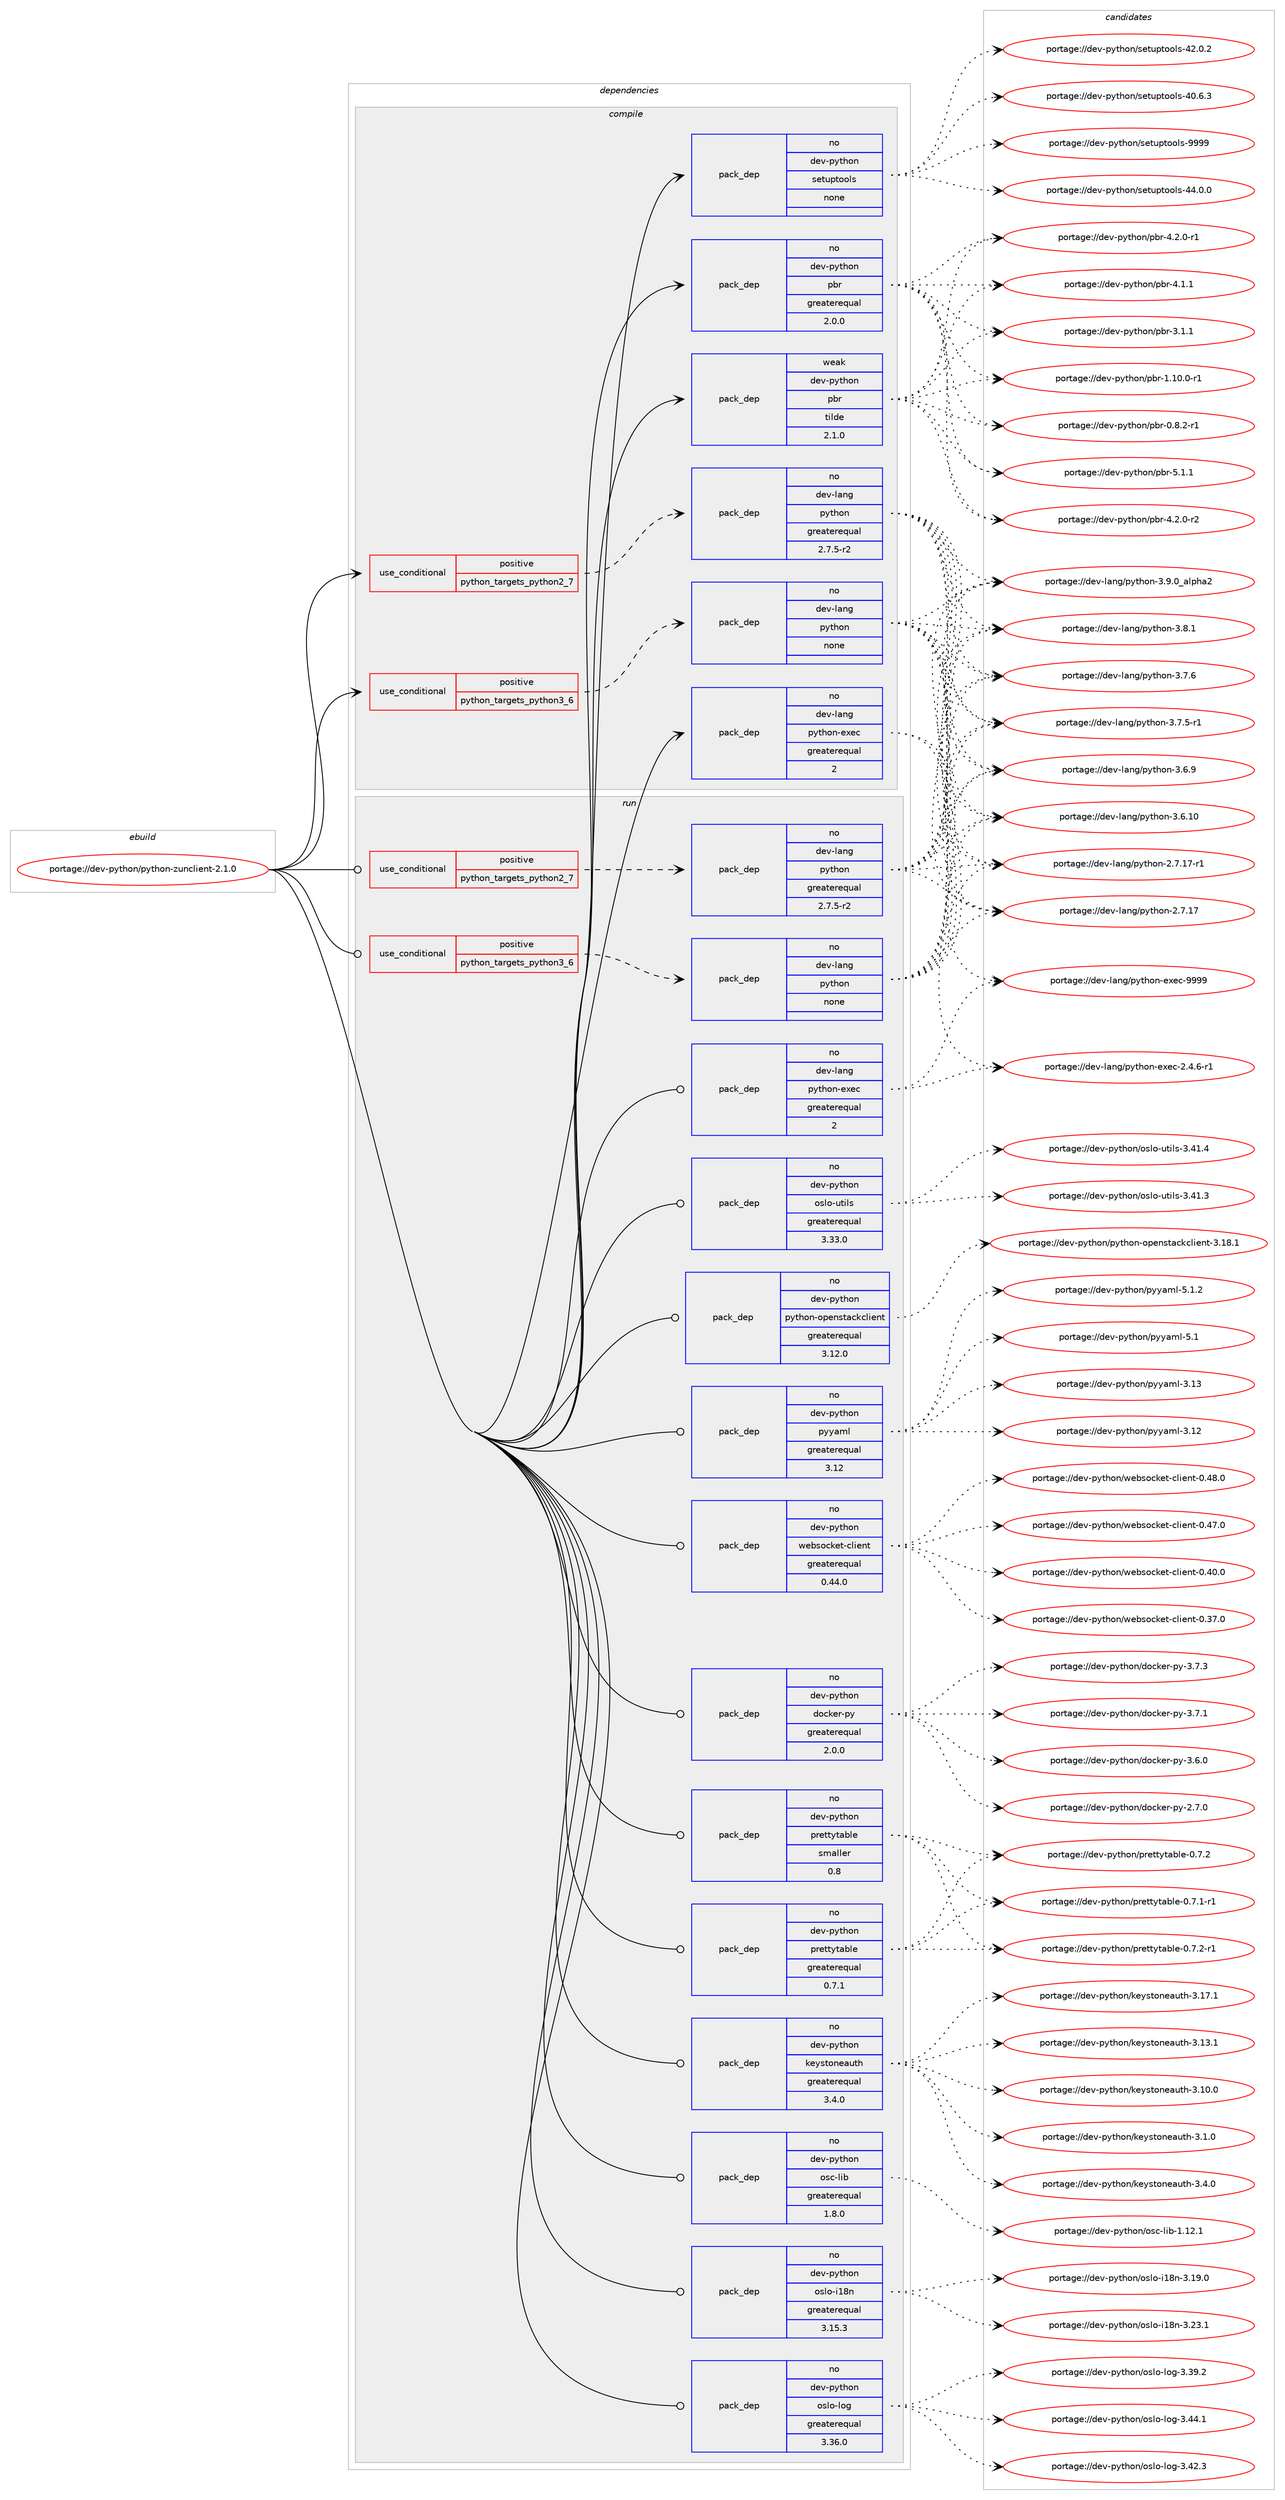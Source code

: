 digraph prolog {

# *************
# Graph options
# *************

newrank=true;
concentrate=true;
compound=true;
graph [rankdir=LR,fontname=Helvetica,fontsize=10,ranksep=1.5];#, ranksep=2.5, nodesep=0.2];
edge  [arrowhead=vee];
node  [fontname=Helvetica,fontsize=10];

# **********
# The ebuild
# **********

subgraph cluster_leftcol {
color=gray;
rank=same;
label=<<i>ebuild</i>>;
id [label="portage://dev-python/python-zunclient-2.1.0", color=red, width=4, href="../dev-python/python-zunclient-2.1.0.svg"];
}

# ****************
# The dependencies
# ****************

subgraph cluster_midcol {
color=gray;
label=<<i>dependencies</i>>;
subgraph cluster_compile {
fillcolor="#eeeeee";
style=filled;
label=<<i>compile</i>>;
subgraph cond107399 {
dependency430392 [label=<<TABLE BORDER="0" CELLBORDER="1" CELLSPACING="0" CELLPADDING="4"><TR><TD ROWSPAN="3" CELLPADDING="10">use_conditional</TD></TR><TR><TD>positive</TD></TR><TR><TD>python_targets_python2_7</TD></TR></TABLE>>, shape=none, color=red];
subgraph pack318081 {
dependency430393 [label=<<TABLE BORDER="0" CELLBORDER="1" CELLSPACING="0" CELLPADDING="4" WIDTH="220"><TR><TD ROWSPAN="6" CELLPADDING="30">pack_dep</TD></TR><TR><TD WIDTH="110">no</TD></TR><TR><TD>dev-lang</TD></TR><TR><TD>python</TD></TR><TR><TD>greaterequal</TD></TR><TR><TD>2.7.5-r2</TD></TR></TABLE>>, shape=none, color=blue];
}
dependency430392:e -> dependency430393:w [weight=20,style="dashed",arrowhead="vee"];
}
id:e -> dependency430392:w [weight=20,style="solid",arrowhead="vee"];
subgraph cond107400 {
dependency430394 [label=<<TABLE BORDER="0" CELLBORDER="1" CELLSPACING="0" CELLPADDING="4"><TR><TD ROWSPAN="3" CELLPADDING="10">use_conditional</TD></TR><TR><TD>positive</TD></TR><TR><TD>python_targets_python3_6</TD></TR></TABLE>>, shape=none, color=red];
subgraph pack318082 {
dependency430395 [label=<<TABLE BORDER="0" CELLBORDER="1" CELLSPACING="0" CELLPADDING="4" WIDTH="220"><TR><TD ROWSPAN="6" CELLPADDING="30">pack_dep</TD></TR><TR><TD WIDTH="110">no</TD></TR><TR><TD>dev-lang</TD></TR><TR><TD>python</TD></TR><TR><TD>none</TD></TR><TR><TD></TD></TR></TABLE>>, shape=none, color=blue];
}
dependency430394:e -> dependency430395:w [weight=20,style="dashed",arrowhead="vee"];
}
id:e -> dependency430394:w [weight=20,style="solid",arrowhead="vee"];
subgraph pack318083 {
dependency430396 [label=<<TABLE BORDER="0" CELLBORDER="1" CELLSPACING="0" CELLPADDING="4" WIDTH="220"><TR><TD ROWSPAN="6" CELLPADDING="30">pack_dep</TD></TR><TR><TD WIDTH="110">no</TD></TR><TR><TD>dev-lang</TD></TR><TR><TD>python-exec</TD></TR><TR><TD>greaterequal</TD></TR><TR><TD>2</TD></TR></TABLE>>, shape=none, color=blue];
}
id:e -> dependency430396:w [weight=20,style="solid",arrowhead="vee"];
subgraph pack318084 {
dependency430397 [label=<<TABLE BORDER="0" CELLBORDER="1" CELLSPACING="0" CELLPADDING="4" WIDTH="220"><TR><TD ROWSPAN="6" CELLPADDING="30">pack_dep</TD></TR><TR><TD WIDTH="110">no</TD></TR><TR><TD>dev-python</TD></TR><TR><TD>pbr</TD></TR><TR><TD>greaterequal</TD></TR><TR><TD>2.0.0</TD></TR></TABLE>>, shape=none, color=blue];
}
id:e -> dependency430397:w [weight=20,style="solid",arrowhead="vee"];
subgraph pack318085 {
dependency430398 [label=<<TABLE BORDER="0" CELLBORDER="1" CELLSPACING="0" CELLPADDING="4" WIDTH="220"><TR><TD ROWSPAN="6" CELLPADDING="30">pack_dep</TD></TR><TR><TD WIDTH="110">no</TD></TR><TR><TD>dev-python</TD></TR><TR><TD>setuptools</TD></TR><TR><TD>none</TD></TR><TR><TD></TD></TR></TABLE>>, shape=none, color=blue];
}
id:e -> dependency430398:w [weight=20,style="solid",arrowhead="vee"];
subgraph pack318086 {
dependency430399 [label=<<TABLE BORDER="0" CELLBORDER="1" CELLSPACING="0" CELLPADDING="4" WIDTH="220"><TR><TD ROWSPAN="6" CELLPADDING="30">pack_dep</TD></TR><TR><TD WIDTH="110">weak</TD></TR><TR><TD>dev-python</TD></TR><TR><TD>pbr</TD></TR><TR><TD>tilde</TD></TR><TR><TD>2.1.0</TD></TR></TABLE>>, shape=none, color=blue];
}
id:e -> dependency430399:w [weight=20,style="solid",arrowhead="vee"];
}
subgraph cluster_compileandrun {
fillcolor="#eeeeee";
style=filled;
label=<<i>compile and run</i>>;
}
subgraph cluster_run {
fillcolor="#eeeeee";
style=filled;
label=<<i>run</i>>;
subgraph cond107401 {
dependency430400 [label=<<TABLE BORDER="0" CELLBORDER="1" CELLSPACING="0" CELLPADDING="4"><TR><TD ROWSPAN="3" CELLPADDING="10">use_conditional</TD></TR><TR><TD>positive</TD></TR><TR><TD>python_targets_python2_7</TD></TR></TABLE>>, shape=none, color=red];
subgraph pack318087 {
dependency430401 [label=<<TABLE BORDER="0" CELLBORDER="1" CELLSPACING="0" CELLPADDING="4" WIDTH="220"><TR><TD ROWSPAN="6" CELLPADDING="30">pack_dep</TD></TR><TR><TD WIDTH="110">no</TD></TR><TR><TD>dev-lang</TD></TR><TR><TD>python</TD></TR><TR><TD>greaterequal</TD></TR><TR><TD>2.7.5-r2</TD></TR></TABLE>>, shape=none, color=blue];
}
dependency430400:e -> dependency430401:w [weight=20,style="dashed",arrowhead="vee"];
}
id:e -> dependency430400:w [weight=20,style="solid",arrowhead="odot"];
subgraph cond107402 {
dependency430402 [label=<<TABLE BORDER="0" CELLBORDER="1" CELLSPACING="0" CELLPADDING="4"><TR><TD ROWSPAN="3" CELLPADDING="10">use_conditional</TD></TR><TR><TD>positive</TD></TR><TR><TD>python_targets_python3_6</TD></TR></TABLE>>, shape=none, color=red];
subgraph pack318088 {
dependency430403 [label=<<TABLE BORDER="0" CELLBORDER="1" CELLSPACING="0" CELLPADDING="4" WIDTH="220"><TR><TD ROWSPAN="6" CELLPADDING="30">pack_dep</TD></TR><TR><TD WIDTH="110">no</TD></TR><TR><TD>dev-lang</TD></TR><TR><TD>python</TD></TR><TR><TD>none</TD></TR><TR><TD></TD></TR></TABLE>>, shape=none, color=blue];
}
dependency430402:e -> dependency430403:w [weight=20,style="dashed",arrowhead="vee"];
}
id:e -> dependency430402:w [weight=20,style="solid",arrowhead="odot"];
subgraph pack318089 {
dependency430404 [label=<<TABLE BORDER="0" CELLBORDER="1" CELLSPACING="0" CELLPADDING="4" WIDTH="220"><TR><TD ROWSPAN="6" CELLPADDING="30">pack_dep</TD></TR><TR><TD WIDTH="110">no</TD></TR><TR><TD>dev-lang</TD></TR><TR><TD>python-exec</TD></TR><TR><TD>greaterequal</TD></TR><TR><TD>2</TD></TR></TABLE>>, shape=none, color=blue];
}
id:e -> dependency430404:w [weight=20,style="solid",arrowhead="odot"];
subgraph pack318090 {
dependency430405 [label=<<TABLE BORDER="0" CELLBORDER="1" CELLSPACING="0" CELLPADDING="4" WIDTH="220"><TR><TD ROWSPAN="6" CELLPADDING="30">pack_dep</TD></TR><TR><TD WIDTH="110">no</TD></TR><TR><TD>dev-python</TD></TR><TR><TD>docker-py</TD></TR><TR><TD>greaterequal</TD></TR><TR><TD>2.0.0</TD></TR></TABLE>>, shape=none, color=blue];
}
id:e -> dependency430405:w [weight=20,style="solid",arrowhead="odot"];
subgraph pack318091 {
dependency430406 [label=<<TABLE BORDER="0" CELLBORDER="1" CELLSPACING="0" CELLPADDING="4" WIDTH="220"><TR><TD ROWSPAN="6" CELLPADDING="30">pack_dep</TD></TR><TR><TD WIDTH="110">no</TD></TR><TR><TD>dev-python</TD></TR><TR><TD>keystoneauth</TD></TR><TR><TD>greaterequal</TD></TR><TR><TD>3.4.0</TD></TR></TABLE>>, shape=none, color=blue];
}
id:e -> dependency430406:w [weight=20,style="solid",arrowhead="odot"];
subgraph pack318092 {
dependency430407 [label=<<TABLE BORDER="0" CELLBORDER="1" CELLSPACING="0" CELLPADDING="4" WIDTH="220"><TR><TD ROWSPAN="6" CELLPADDING="30">pack_dep</TD></TR><TR><TD WIDTH="110">no</TD></TR><TR><TD>dev-python</TD></TR><TR><TD>osc-lib</TD></TR><TR><TD>greaterequal</TD></TR><TR><TD>1.8.0</TD></TR></TABLE>>, shape=none, color=blue];
}
id:e -> dependency430407:w [weight=20,style="solid",arrowhead="odot"];
subgraph pack318093 {
dependency430408 [label=<<TABLE BORDER="0" CELLBORDER="1" CELLSPACING="0" CELLPADDING="4" WIDTH="220"><TR><TD ROWSPAN="6" CELLPADDING="30">pack_dep</TD></TR><TR><TD WIDTH="110">no</TD></TR><TR><TD>dev-python</TD></TR><TR><TD>oslo-i18n</TD></TR><TR><TD>greaterequal</TD></TR><TR><TD>3.15.3</TD></TR></TABLE>>, shape=none, color=blue];
}
id:e -> dependency430408:w [weight=20,style="solid",arrowhead="odot"];
subgraph pack318094 {
dependency430409 [label=<<TABLE BORDER="0" CELLBORDER="1" CELLSPACING="0" CELLPADDING="4" WIDTH="220"><TR><TD ROWSPAN="6" CELLPADDING="30">pack_dep</TD></TR><TR><TD WIDTH="110">no</TD></TR><TR><TD>dev-python</TD></TR><TR><TD>oslo-log</TD></TR><TR><TD>greaterequal</TD></TR><TR><TD>3.36.0</TD></TR></TABLE>>, shape=none, color=blue];
}
id:e -> dependency430409:w [weight=20,style="solid",arrowhead="odot"];
subgraph pack318095 {
dependency430410 [label=<<TABLE BORDER="0" CELLBORDER="1" CELLSPACING="0" CELLPADDING="4" WIDTH="220"><TR><TD ROWSPAN="6" CELLPADDING="30">pack_dep</TD></TR><TR><TD WIDTH="110">no</TD></TR><TR><TD>dev-python</TD></TR><TR><TD>oslo-utils</TD></TR><TR><TD>greaterequal</TD></TR><TR><TD>3.33.0</TD></TR></TABLE>>, shape=none, color=blue];
}
id:e -> dependency430410:w [weight=20,style="solid",arrowhead="odot"];
subgraph pack318096 {
dependency430411 [label=<<TABLE BORDER="0" CELLBORDER="1" CELLSPACING="0" CELLPADDING="4" WIDTH="220"><TR><TD ROWSPAN="6" CELLPADDING="30">pack_dep</TD></TR><TR><TD WIDTH="110">no</TD></TR><TR><TD>dev-python</TD></TR><TR><TD>prettytable</TD></TR><TR><TD>greaterequal</TD></TR><TR><TD>0.7.1</TD></TR></TABLE>>, shape=none, color=blue];
}
id:e -> dependency430411:w [weight=20,style="solid",arrowhead="odot"];
subgraph pack318097 {
dependency430412 [label=<<TABLE BORDER="0" CELLBORDER="1" CELLSPACING="0" CELLPADDING="4" WIDTH="220"><TR><TD ROWSPAN="6" CELLPADDING="30">pack_dep</TD></TR><TR><TD WIDTH="110">no</TD></TR><TR><TD>dev-python</TD></TR><TR><TD>prettytable</TD></TR><TR><TD>smaller</TD></TR><TR><TD>0.8</TD></TR></TABLE>>, shape=none, color=blue];
}
id:e -> dependency430412:w [weight=20,style="solid",arrowhead="odot"];
subgraph pack318098 {
dependency430413 [label=<<TABLE BORDER="0" CELLBORDER="1" CELLSPACING="0" CELLPADDING="4" WIDTH="220"><TR><TD ROWSPAN="6" CELLPADDING="30">pack_dep</TD></TR><TR><TD WIDTH="110">no</TD></TR><TR><TD>dev-python</TD></TR><TR><TD>python-openstackclient</TD></TR><TR><TD>greaterequal</TD></TR><TR><TD>3.12.0</TD></TR></TABLE>>, shape=none, color=blue];
}
id:e -> dependency430413:w [weight=20,style="solid",arrowhead="odot"];
subgraph pack318099 {
dependency430414 [label=<<TABLE BORDER="0" CELLBORDER="1" CELLSPACING="0" CELLPADDING="4" WIDTH="220"><TR><TD ROWSPAN="6" CELLPADDING="30">pack_dep</TD></TR><TR><TD WIDTH="110">no</TD></TR><TR><TD>dev-python</TD></TR><TR><TD>pyyaml</TD></TR><TR><TD>greaterequal</TD></TR><TR><TD>3.12</TD></TR></TABLE>>, shape=none, color=blue];
}
id:e -> dependency430414:w [weight=20,style="solid",arrowhead="odot"];
subgraph pack318100 {
dependency430415 [label=<<TABLE BORDER="0" CELLBORDER="1" CELLSPACING="0" CELLPADDING="4" WIDTH="220"><TR><TD ROWSPAN="6" CELLPADDING="30">pack_dep</TD></TR><TR><TD WIDTH="110">no</TD></TR><TR><TD>dev-python</TD></TR><TR><TD>websocket-client</TD></TR><TR><TD>greaterequal</TD></TR><TR><TD>0.44.0</TD></TR></TABLE>>, shape=none, color=blue];
}
id:e -> dependency430415:w [weight=20,style="solid",arrowhead="odot"];
}
}

# **************
# The candidates
# **************

subgraph cluster_choices {
rank=same;
color=gray;
label=<<i>candidates</i>>;

subgraph choice318081 {
color=black;
nodesep=1;
choice10010111845108971101034711212111610411111045514657464895971081121049750 [label="portage://dev-lang/python-3.9.0_alpha2", color=red, width=4,href="../dev-lang/python-3.9.0_alpha2.svg"];
choice100101118451089711010347112121116104111110455146564649 [label="portage://dev-lang/python-3.8.1", color=red, width=4,href="../dev-lang/python-3.8.1.svg"];
choice100101118451089711010347112121116104111110455146554654 [label="portage://dev-lang/python-3.7.6", color=red, width=4,href="../dev-lang/python-3.7.6.svg"];
choice1001011184510897110103471121211161041111104551465546534511449 [label="portage://dev-lang/python-3.7.5-r1", color=red, width=4,href="../dev-lang/python-3.7.5-r1.svg"];
choice100101118451089711010347112121116104111110455146544657 [label="portage://dev-lang/python-3.6.9", color=red, width=4,href="../dev-lang/python-3.6.9.svg"];
choice10010111845108971101034711212111610411111045514654464948 [label="portage://dev-lang/python-3.6.10", color=red, width=4,href="../dev-lang/python-3.6.10.svg"];
choice100101118451089711010347112121116104111110455046554649554511449 [label="portage://dev-lang/python-2.7.17-r1", color=red, width=4,href="../dev-lang/python-2.7.17-r1.svg"];
choice10010111845108971101034711212111610411111045504655464955 [label="portage://dev-lang/python-2.7.17", color=red, width=4,href="../dev-lang/python-2.7.17.svg"];
dependency430393:e -> choice10010111845108971101034711212111610411111045514657464895971081121049750:w [style=dotted,weight="100"];
dependency430393:e -> choice100101118451089711010347112121116104111110455146564649:w [style=dotted,weight="100"];
dependency430393:e -> choice100101118451089711010347112121116104111110455146554654:w [style=dotted,weight="100"];
dependency430393:e -> choice1001011184510897110103471121211161041111104551465546534511449:w [style=dotted,weight="100"];
dependency430393:e -> choice100101118451089711010347112121116104111110455146544657:w [style=dotted,weight="100"];
dependency430393:e -> choice10010111845108971101034711212111610411111045514654464948:w [style=dotted,weight="100"];
dependency430393:e -> choice100101118451089711010347112121116104111110455046554649554511449:w [style=dotted,weight="100"];
dependency430393:e -> choice10010111845108971101034711212111610411111045504655464955:w [style=dotted,weight="100"];
}
subgraph choice318082 {
color=black;
nodesep=1;
choice10010111845108971101034711212111610411111045514657464895971081121049750 [label="portage://dev-lang/python-3.9.0_alpha2", color=red, width=4,href="../dev-lang/python-3.9.0_alpha2.svg"];
choice100101118451089711010347112121116104111110455146564649 [label="portage://dev-lang/python-3.8.1", color=red, width=4,href="../dev-lang/python-3.8.1.svg"];
choice100101118451089711010347112121116104111110455146554654 [label="portage://dev-lang/python-3.7.6", color=red, width=4,href="../dev-lang/python-3.7.6.svg"];
choice1001011184510897110103471121211161041111104551465546534511449 [label="portage://dev-lang/python-3.7.5-r1", color=red, width=4,href="../dev-lang/python-3.7.5-r1.svg"];
choice100101118451089711010347112121116104111110455146544657 [label="portage://dev-lang/python-3.6.9", color=red, width=4,href="../dev-lang/python-3.6.9.svg"];
choice10010111845108971101034711212111610411111045514654464948 [label="portage://dev-lang/python-3.6.10", color=red, width=4,href="../dev-lang/python-3.6.10.svg"];
choice100101118451089711010347112121116104111110455046554649554511449 [label="portage://dev-lang/python-2.7.17-r1", color=red, width=4,href="../dev-lang/python-2.7.17-r1.svg"];
choice10010111845108971101034711212111610411111045504655464955 [label="portage://dev-lang/python-2.7.17", color=red, width=4,href="../dev-lang/python-2.7.17.svg"];
dependency430395:e -> choice10010111845108971101034711212111610411111045514657464895971081121049750:w [style=dotted,weight="100"];
dependency430395:e -> choice100101118451089711010347112121116104111110455146564649:w [style=dotted,weight="100"];
dependency430395:e -> choice100101118451089711010347112121116104111110455146554654:w [style=dotted,weight="100"];
dependency430395:e -> choice1001011184510897110103471121211161041111104551465546534511449:w [style=dotted,weight="100"];
dependency430395:e -> choice100101118451089711010347112121116104111110455146544657:w [style=dotted,weight="100"];
dependency430395:e -> choice10010111845108971101034711212111610411111045514654464948:w [style=dotted,weight="100"];
dependency430395:e -> choice100101118451089711010347112121116104111110455046554649554511449:w [style=dotted,weight="100"];
dependency430395:e -> choice10010111845108971101034711212111610411111045504655464955:w [style=dotted,weight="100"];
}
subgraph choice318083 {
color=black;
nodesep=1;
choice10010111845108971101034711212111610411111045101120101994557575757 [label="portage://dev-lang/python-exec-9999", color=red, width=4,href="../dev-lang/python-exec-9999.svg"];
choice10010111845108971101034711212111610411111045101120101994550465246544511449 [label="portage://dev-lang/python-exec-2.4.6-r1", color=red, width=4,href="../dev-lang/python-exec-2.4.6-r1.svg"];
dependency430396:e -> choice10010111845108971101034711212111610411111045101120101994557575757:w [style=dotted,weight="100"];
dependency430396:e -> choice10010111845108971101034711212111610411111045101120101994550465246544511449:w [style=dotted,weight="100"];
}
subgraph choice318084 {
color=black;
nodesep=1;
choice100101118451121211161041111104711298114455346494649 [label="portage://dev-python/pbr-5.1.1", color=red, width=4,href="../dev-python/pbr-5.1.1.svg"];
choice1001011184511212111610411111047112981144552465046484511450 [label="portage://dev-python/pbr-4.2.0-r2", color=red, width=4,href="../dev-python/pbr-4.2.0-r2.svg"];
choice1001011184511212111610411111047112981144552465046484511449 [label="portage://dev-python/pbr-4.2.0-r1", color=red, width=4,href="../dev-python/pbr-4.2.0-r1.svg"];
choice100101118451121211161041111104711298114455246494649 [label="portage://dev-python/pbr-4.1.1", color=red, width=4,href="../dev-python/pbr-4.1.1.svg"];
choice100101118451121211161041111104711298114455146494649 [label="portage://dev-python/pbr-3.1.1", color=red, width=4,href="../dev-python/pbr-3.1.1.svg"];
choice100101118451121211161041111104711298114454946494846484511449 [label="portage://dev-python/pbr-1.10.0-r1", color=red, width=4,href="../dev-python/pbr-1.10.0-r1.svg"];
choice1001011184511212111610411111047112981144548465646504511449 [label="portage://dev-python/pbr-0.8.2-r1", color=red, width=4,href="../dev-python/pbr-0.8.2-r1.svg"];
dependency430397:e -> choice100101118451121211161041111104711298114455346494649:w [style=dotted,weight="100"];
dependency430397:e -> choice1001011184511212111610411111047112981144552465046484511450:w [style=dotted,weight="100"];
dependency430397:e -> choice1001011184511212111610411111047112981144552465046484511449:w [style=dotted,weight="100"];
dependency430397:e -> choice100101118451121211161041111104711298114455246494649:w [style=dotted,weight="100"];
dependency430397:e -> choice100101118451121211161041111104711298114455146494649:w [style=dotted,weight="100"];
dependency430397:e -> choice100101118451121211161041111104711298114454946494846484511449:w [style=dotted,weight="100"];
dependency430397:e -> choice1001011184511212111610411111047112981144548465646504511449:w [style=dotted,weight="100"];
}
subgraph choice318085 {
color=black;
nodesep=1;
choice10010111845112121116104111110471151011161171121161111111081154557575757 [label="portage://dev-python/setuptools-9999", color=red, width=4,href="../dev-python/setuptools-9999.svg"];
choice100101118451121211161041111104711510111611711211611111110811545525246484648 [label="portage://dev-python/setuptools-44.0.0", color=red, width=4,href="../dev-python/setuptools-44.0.0.svg"];
choice100101118451121211161041111104711510111611711211611111110811545525046484650 [label="portage://dev-python/setuptools-42.0.2", color=red, width=4,href="../dev-python/setuptools-42.0.2.svg"];
choice100101118451121211161041111104711510111611711211611111110811545524846544651 [label="portage://dev-python/setuptools-40.6.3", color=red, width=4,href="../dev-python/setuptools-40.6.3.svg"];
dependency430398:e -> choice10010111845112121116104111110471151011161171121161111111081154557575757:w [style=dotted,weight="100"];
dependency430398:e -> choice100101118451121211161041111104711510111611711211611111110811545525246484648:w [style=dotted,weight="100"];
dependency430398:e -> choice100101118451121211161041111104711510111611711211611111110811545525046484650:w [style=dotted,weight="100"];
dependency430398:e -> choice100101118451121211161041111104711510111611711211611111110811545524846544651:w [style=dotted,weight="100"];
}
subgraph choice318086 {
color=black;
nodesep=1;
choice100101118451121211161041111104711298114455346494649 [label="portage://dev-python/pbr-5.1.1", color=red, width=4,href="../dev-python/pbr-5.1.1.svg"];
choice1001011184511212111610411111047112981144552465046484511450 [label="portage://dev-python/pbr-4.2.0-r2", color=red, width=4,href="../dev-python/pbr-4.2.0-r2.svg"];
choice1001011184511212111610411111047112981144552465046484511449 [label="portage://dev-python/pbr-4.2.0-r1", color=red, width=4,href="../dev-python/pbr-4.2.0-r1.svg"];
choice100101118451121211161041111104711298114455246494649 [label="portage://dev-python/pbr-4.1.1", color=red, width=4,href="../dev-python/pbr-4.1.1.svg"];
choice100101118451121211161041111104711298114455146494649 [label="portage://dev-python/pbr-3.1.1", color=red, width=4,href="../dev-python/pbr-3.1.1.svg"];
choice100101118451121211161041111104711298114454946494846484511449 [label="portage://dev-python/pbr-1.10.0-r1", color=red, width=4,href="../dev-python/pbr-1.10.0-r1.svg"];
choice1001011184511212111610411111047112981144548465646504511449 [label="portage://dev-python/pbr-0.8.2-r1", color=red, width=4,href="../dev-python/pbr-0.8.2-r1.svg"];
dependency430399:e -> choice100101118451121211161041111104711298114455346494649:w [style=dotted,weight="100"];
dependency430399:e -> choice1001011184511212111610411111047112981144552465046484511450:w [style=dotted,weight="100"];
dependency430399:e -> choice1001011184511212111610411111047112981144552465046484511449:w [style=dotted,weight="100"];
dependency430399:e -> choice100101118451121211161041111104711298114455246494649:w [style=dotted,weight="100"];
dependency430399:e -> choice100101118451121211161041111104711298114455146494649:w [style=dotted,weight="100"];
dependency430399:e -> choice100101118451121211161041111104711298114454946494846484511449:w [style=dotted,weight="100"];
dependency430399:e -> choice1001011184511212111610411111047112981144548465646504511449:w [style=dotted,weight="100"];
}
subgraph choice318087 {
color=black;
nodesep=1;
choice10010111845108971101034711212111610411111045514657464895971081121049750 [label="portage://dev-lang/python-3.9.0_alpha2", color=red, width=4,href="../dev-lang/python-3.9.0_alpha2.svg"];
choice100101118451089711010347112121116104111110455146564649 [label="portage://dev-lang/python-3.8.1", color=red, width=4,href="../dev-lang/python-3.8.1.svg"];
choice100101118451089711010347112121116104111110455146554654 [label="portage://dev-lang/python-3.7.6", color=red, width=4,href="../dev-lang/python-3.7.6.svg"];
choice1001011184510897110103471121211161041111104551465546534511449 [label="portage://dev-lang/python-3.7.5-r1", color=red, width=4,href="../dev-lang/python-3.7.5-r1.svg"];
choice100101118451089711010347112121116104111110455146544657 [label="portage://dev-lang/python-3.6.9", color=red, width=4,href="../dev-lang/python-3.6.9.svg"];
choice10010111845108971101034711212111610411111045514654464948 [label="portage://dev-lang/python-3.6.10", color=red, width=4,href="../dev-lang/python-3.6.10.svg"];
choice100101118451089711010347112121116104111110455046554649554511449 [label="portage://dev-lang/python-2.7.17-r1", color=red, width=4,href="../dev-lang/python-2.7.17-r1.svg"];
choice10010111845108971101034711212111610411111045504655464955 [label="portage://dev-lang/python-2.7.17", color=red, width=4,href="../dev-lang/python-2.7.17.svg"];
dependency430401:e -> choice10010111845108971101034711212111610411111045514657464895971081121049750:w [style=dotted,weight="100"];
dependency430401:e -> choice100101118451089711010347112121116104111110455146564649:w [style=dotted,weight="100"];
dependency430401:e -> choice100101118451089711010347112121116104111110455146554654:w [style=dotted,weight="100"];
dependency430401:e -> choice1001011184510897110103471121211161041111104551465546534511449:w [style=dotted,weight="100"];
dependency430401:e -> choice100101118451089711010347112121116104111110455146544657:w [style=dotted,weight="100"];
dependency430401:e -> choice10010111845108971101034711212111610411111045514654464948:w [style=dotted,weight="100"];
dependency430401:e -> choice100101118451089711010347112121116104111110455046554649554511449:w [style=dotted,weight="100"];
dependency430401:e -> choice10010111845108971101034711212111610411111045504655464955:w [style=dotted,weight="100"];
}
subgraph choice318088 {
color=black;
nodesep=1;
choice10010111845108971101034711212111610411111045514657464895971081121049750 [label="portage://dev-lang/python-3.9.0_alpha2", color=red, width=4,href="../dev-lang/python-3.9.0_alpha2.svg"];
choice100101118451089711010347112121116104111110455146564649 [label="portage://dev-lang/python-3.8.1", color=red, width=4,href="../dev-lang/python-3.8.1.svg"];
choice100101118451089711010347112121116104111110455146554654 [label="portage://dev-lang/python-3.7.6", color=red, width=4,href="../dev-lang/python-3.7.6.svg"];
choice1001011184510897110103471121211161041111104551465546534511449 [label="portage://dev-lang/python-3.7.5-r1", color=red, width=4,href="../dev-lang/python-3.7.5-r1.svg"];
choice100101118451089711010347112121116104111110455146544657 [label="portage://dev-lang/python-3.6.9", color=red, width=4,href="../dev-lang/python-3.6.9.svg"];
choice10010111845108971101034711212111610411111045514654464948 [label="portage://dev-lang/python-3.6.10", color=red, width=4,href="../dev-lang/python-3.6.10.svg"];
choice100101118451089711010347112121116104111110455046554649554511449 [label="portage://dev-lang/python-2.7.17-r1", color=red, width=4,href="../dev-lang/python-2.7.17-r1.svg"];
choice10010111845108971101034711212111610411111045504655464955 [label="portage://dev-lang/python-2.7.17", color=red, width=4,href="../dev-lang/python-2.7.17.svg"];
dependency430403:e -> choice10010111845108971101034711212111610411111045514657464895971081121049750:w [style=dotted,weight="100"];
dependency430403:e -> choice100101118451089711010347112121116104111110455146564649:w [style=dotted,weight="100"];
dependency430403:e -> choice100101118451089711010347112121116104111110455146554654:w [style=dotted,weight="100"];
dependency430403:e -> choice1001011184510897110103471121211161041111104551465546534511449:w [style=dotted,weight="100"];
dependency430403:e -> choice100101118451089711010347112121116104111110455146544657:w [style=dotted,weight="100"];
dependency430403:e -> choice10010111845108971101034711212111610411111045514654464948:w [style=dotted,weight="100"];
dependency430403:e -> choice100101118451089711010347112121116104111110455046554649554511449:w [style=dotted,weight="100"];
dependency430403:e -> choice10010111845108971101034711212111610411111045504655464955:w [style=dotted,weight="100"];
}
subgraph choice318089 {
color=black;
nodesep=1;
choice10010111845108971101034711212111610411111045101120101994557575757 [label="portage://dev-lang/python-exec-9999", color=red, width=4,href="../dev-lang/python-exec-9999.svg"];
choice10010111845108971101034711212111610411111045101120101994550465246544511449 [label="portage://dev-lang/python-exec-2.4.6-r1", color=red, width=4,href="../dev-lang/python-exec-2.4.6-r1.svg"];
dependency430404:e -> choice10010111845108971101034711212111610411111045101120101994557575757:w [style=dotted,weight="100"];
dependency430404:e -> choice10010111845108971101034711212111610411111045101120101994550465246544511449:w [style=dotted,weight="100"];
}
subgraph choice318090 {
color=black;
nodesep=1;
choice10010111845112121116104111110471001119910710111445112121455146554651 [label="portage://dev-python/docker-py-3.7.3", color=red, width=4,href="../dev-python/docker-py-3.7.3.svg"];
choice10010111845112121116104111110471001119910710111445112121455146554649 [label="portage://dev-python/docker-py-3.7.1", color=red, width=4,href="../dev-python/docker-py-3.7.1.svg"];
choice10010111845112121116104111110471001119910710111445112121455146544648 [label="portage://dev-python/docker-py-3.6.0", color=red, width=4,href="../dev-python/docker-py-3.6.0.svg"];
choice10010111845112121116104111110471001119910710111445112121455046554648 [label="portage://dev-python/docker-py-2.7.0", color=red, width=4,href="../dev-python/docker-py-2.7.0.svg"];
dependency430405:e -> choice10010111845112121116104111110471001119910710111445112121455146554651:w [style=dotted,weight="100"];
dependency430405:e -> choice10010111845112121116104111110471001119910710111445112121455146554649:w [style=dotted,weight="100"];
dependency430405:e -> choice10010111845112121116104111110471001119910710111445112121455146544648:w [style=dotted,weight="100"];
dependency430405:e -> choice10010111845112121116104111110471001119910710111445112121455046554648:w [style=dotted,weight="100"];
}
subgraph choice318091 {
color=black;
nodesep=1;
choice100101118451121211161041111104710710112111511611111010197117116104455146524648 [label="portage://dev-python/keystoneauth-3.4.0", color=red, width=4,href="../dev-python/keystoneauth-3.4.0.svg"];
choice10010111845112121116104111110471071011211151161111101019711711610445514649554649 [label="portage://dev-python/keystoneauth-3.17.1", color=red, width=4,href="../dev-python/keystoneauth-3.17.1.svg"];
choice10010111845112121116104111110471071011211151161111101019711711610445514649514649 [label="portage://dev-python/keystoneauth-3.13.1", color=red, width=4,href="../dev-python/keystoneauth-3.13.1.svg"];
choice10010111845112121116104111110471071011211151161111101019711711610445514649484648 [label="portage://dev-python/keystoneauth-3.10.0", color=red, width=4,href="../dev-python/keystoneauth-3.10.0.svg"];
choice100101118451121211161041111104710710112111511611111010197117116104455146494648 [label="portage://dev-python/keystoneauth-3.1.0", color=red, width=4,href="../dev-python/keystoneauth-3.1.0.svg"];
dependency430406:e -> choice100101118451121211161041111104710710112111511611111010197117116104455146524648:w [style=dotted,weight="100"];
dependency430406:e -> choice10010111845112121116104111110471071011211151161111101019711711610445514649554649:w [style=dotted,weight="100"];
dependency430406:e -> choice10010111845112121116104111110471071011211151161111101019711711610445514649514649:w [style=dotted,weight="100"];
dependency430406:e -> choice10010111845112121116104111110471071011211151161111101019711711610445514649484648:w [style=dotted,weight="100"];
dependency430406:e -> choice100101118451121211161041111104710710112111511611111010197117116104455146494648:w [style=dotted,weight="100"];
}
subgraph choice318092 {
color=black;
nodesep=1;
choice100101118451121211161041111104711111599451081059845494649504649 [label="portage://dev-python/osc-lib-1.12.1", color=red, width=4,href="../dev-python/osc-lib-1.12.1.svg"];
dependency430407:e -> choice100101118451121211161041111104711111599451081059845494649504649:w [style=dotted,weight="100"];
}
subgraph choice318093 {
color=black;
nodesep=1;
choice100101118451121211161041111104711111510811145105495611045514650514649 [label="portage://dev-python/oslo-i18n-3.23.1", color=red, width=4,href="../dev-python/oslo-i18n-3.23.1.svg"];
choice100101118451121211161041111104711111510811145105495611045514649574648 [label="portage://dev-python/oslo-i18n-3.19.0", color=red, width=4,href="../dev-python/oslo-i18n-3.19.0.svg"];
dependency430408:e -> choice100101118451121211161041111104711111510811145105495611045514650514649:w [style=dotted,weight="100"];
dependency430408:e -> choice100101118451121211161041111104711111510811145105495611045514649574648:w [style=dotted,weight="100"];
}
subgraph choice318094 {
color=black;
nodesep=1;
choice10010111845112121116104111110471111151081114510811110345514652524649 [label="portage://dev-python/oslo-log-3.44.1", color=red, width=4,href="../dev-python/oslo-log-3.44.1.svg"];
choice10010111845112121116104111110471111151081114510811110345514652504651 [label="portage://dev-python/oslo-log-3.42.3", color=red, width=4,href="../dev-python/oslo-log-3.42.3.svg"];
choice10010111845112121116104111110471111151081114510811110345514651574650 [label="portage://dev-python/oslo-log-3.39.2", color=red, width=4,href="../dev-python/oslo-log-3.39.2.svg"];
dependency430409:e -> choice10010111845112121116104111110471111151081114510811110345514652524649:w [style=dotted,weight="100"];
dependency430409:e -> choice10010111845112121116104111110471111151081114510811110345514652504651:w [style=dotted,weight="100"];
dependency430409:e -> choice10010111845112121116104111110471111151081114510811110345514651574650:w [style=dotted,weight="100"];
}
subgraph choice318095 {
color=black;
nodesep=1;
choice10010111845112121116104111110471111151081114511711610510811545514652494652 [label="portage://dev-python/oslo-utils-3.41.4", color=red, width=4,href="../dev-python/oslo-utils-3.41.4.svg"];
choice10010111845112121116104111110471111151081114511711610510811545514652494651 [label="portage://dev-python/oslo-utils-3.41.3", color=red, width=4,href="../dev-python/oslo-utils-3.41.3.svg"];
dependency430410:e -> choice10010111845112121116104111110471111151081114511711610510811545514652494652:w [style=dotted,weight="100"];
dependency430410:e -> choice10010111845112121116104111110471111151081114511711610510811545514652494651:w [style=dotted,weight="100"];
}
subgraph choice318096 {
color=black;
nodesep=1;
choice100101118451121211161041111104711211410111611612111697981081014548465546504511449 [label="portage://dev-python/prettytable-0.7.2-r1", color=red, width=4,href="../dev-python/prettytable-0.7.2-r1.svg"];
choice10010111845112121116104111110471121141011161161211169798108101454846554650 [label="portage://dev-python/prettytable-0.7.2", color=red, width=4,href="../dev-python/prettytable-0.7.2.svg"];
choice100101118451121211161041111104711211410111611612111697981081014548465546494511449 [label="portage://dev-python/prettytable-0.7.1-r1", color=red, width=4,href="../dev-python/prettytable-0.7.1-r1.svg"];
dependency430411:e -> choice100101118451121211161041111104711211410111611612111697981081014548465546504511449:w [style=dotted,weight="100"];
dependency430411:e -> choice10010111845112121116104111110471121141011161161211169798108101454846554650:w [style=dotted,weight="100"];
dependency430411:e -> choice100101118451121211161041111104711211410111611612111697981081014548465546494511449:w [style=dotted,weight="100"];
}
subgraph choice318097 {
color=black;
nodesep=1;
choice100101118451121211161041111104711211410111611612111697981081014548465546504511449 [label="portage://dev-python/prettytable-0.7.2-r1", color=red, width=4,href="../dev-python/prettytable-0.7.2-r1.svg"];
choice10010111845112121116104111110471121141011161161211169798108101454846554650 [label="portage://dev-python/prettytable-0.7.2", color=red, width=4,href="../dev-python/prettytable-0.7.2.svg"];
choice100101118451121211161041111104711211410111611612111697981081014548465546494511449 [label="portage://dev-python/prettytable-0.7.1-r1", color=red, width=4,href="../dev-python/prettytable-0.7.1-r1.svg"];
dependency430412:e -> choice100101118451121211161041111104711211410111611612111697981081014548465546504511449:w [style=dotted,weight="100"];
dependency430412:e -> choice10010111845112121116104111110471121141011161161211169798108101454846554650:w [style=dotted,weight="100"];
dependency430412:e -> choice100101118451121211161041111104711211410111611612111697981081014548465546494511449:w [style=dotted,weight="100"];
}
subgraph choice318098 {
color=black;
nodesep=1;
choice10010111845112121116104111110471121211161041111104511111210111011511697991079910810510111011645514649564649 [label="portage://dev-python/python-openstackclient-3.18.1", color=red, width=4,href="../dev-python/python-openstackclient-3.18.1.svg"];
dependency430413:e -> choice10010111845112121116104111110471121211161041111104511111210111011511697991079910810510111011645514649564649:w [style=dotted,weight="100"];
}
subgraph choice318099 {
color=black;
nodesep=1;
choice100101118451121211161041111104711212112197109108455346494650 [label="portage://dev-python/pyyaml-5.1.2", color=red, width=4,href="../dev-python/pyyaml-5.1.2.svg"];
choice10010111845112121116104111110471121211219710910845534649 [label="portage://dev-python/pyyaml-5.1", color=red, width=4,href="../dev-python/pyyaml-5.1.svg"];
choice1001011184511212111610411111047112121121971091084551464951 [label="portage://dev-python/pyyaml-3.13", color=red, width=4,href="../dev-python/pyyaml-3.13.svg"];
choice1001011184511212111610411111047112121121971091084551464950 [label="portage://dev-python/pyyaml-3.12", color=red, width=4,href="../dev-python/pyyaml-3.12.svg"];
dependency430414:e -> choice100101118451121211161041111104711212112197109108455346494650:w [style=dotted,weight="100"];
dependency430414:e -> choice10010111845112121116104111110471121211219710910845534649:w [style=dotted,weight="100"];
dependency430414:e -> choice1001011184511212111610411111047112121121971091084551464951:w [style=dotted,weight="100"];
dependency430414:e -> choice1001011184511212111610411111047112121121971091084551464950:w [style=dotted,weight="100"];
}
subgraph choice318100 {
color=black;
nodesep=1;
choice10010111845112121116104111110471191019811511199107101116459910810510111011645484652564648 [label="portage://dev-python/websocket-client-0.48.0", color=red, width=4,href="../dev-python/websocket-client-0.48.0.svg"];
choice10010111845112121116104111110471191019811511199107101116459910810510111011645484652554648 [label="portage://dev-python/websocket-client-0.47.0", color=red, width=4,href="../dev-python/websocket-client-0.47.0.svg"];
choice10010111845112121116104111110471191019811511199107101116459910810510111011645484652484648 [label="portage://dev-python/websocket-client-0.40.0", color=red, width=4,href="../dev-python/websocket-client-0.40.0.svg"];
choice10010111845112121116104111110471191019811511199107101116459910810510111011645484651554648 [label="portage://dev-python/websocket-client-0.37.0", color=red, width=4,href="../dev-python/websocket-client-0.37.0.svg"];
dependency430415:e -> choice10010111845112121116104111110471191019811511199107101116459910810510111011645484652564648:w [style=dotted,weight="100"];
dependency430415:e -> choice10010111845112121116104111110471191019811511199107101116459910810510111011645484652554648:w [style=dotted,weight="100"];
dependency430415:e -> choice10010111845112121116104111110471191019811511199107101116459910810510111011645484652484648:w [style=dotted,weight="100"];
dependency430415:e -> choice10010111845112121116104111110471191019811511199107101116459910810510111011645484651554648:w [style=dotted,weight="100"];
}
}

}
